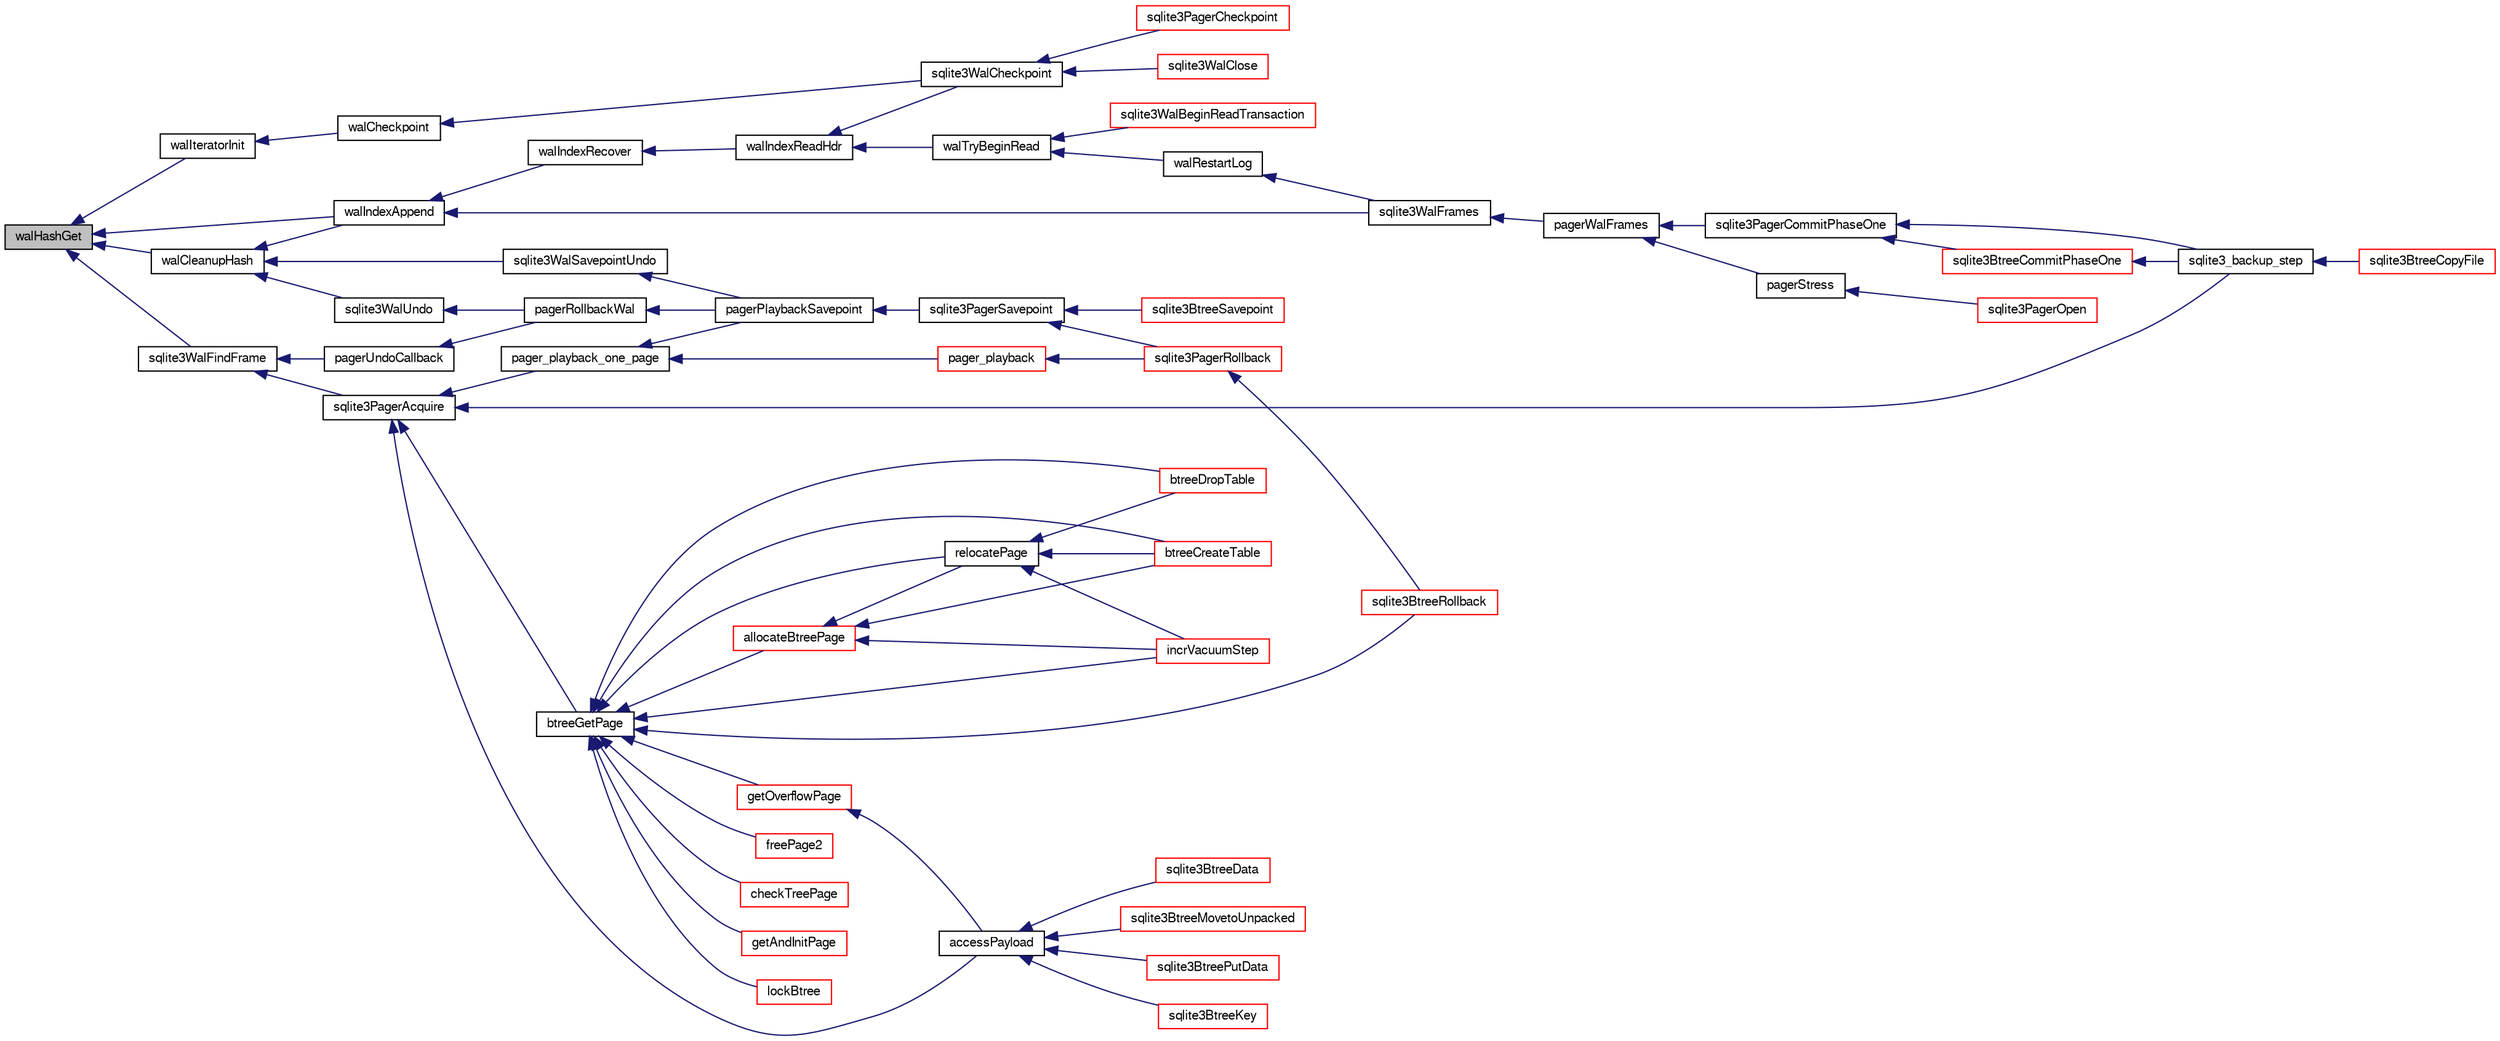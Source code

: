 digraph "walHashGet"
{
  edge [fontname="FreeSans",fontsize="10",labelfontname="FreeSans",labelfontsize="10"];
  node [fontname="FreeSans",fontsize="10",shape=record];
  rankdir="LR";
  Node895827 [label="walHashGet",height=0.2,width=0.4,color="black", fillcolor="grey75", style="filled", fontcolor="black"];
  Node895827 -> Node895828 [dir="back",color="midnightblue",fontsize="10",style="solid",fontname="FreeSans"];
  Node895828 [label="walCleanupHash",height=0.2,width=0.4,color="black", fillcolor="white", style="filled",URL="$sqlite3_8c.html#acb07b8b7a082b5b17a0cd10bc324cc94"];
  Node895828 -> Node895829 [dir="back",color="midnightblue",fontsize="10",style="solid",fontname="FreeSans"];
  Node895829 [label="walIndexAppend",height=0.2,width=0.4,color="black", fillcolor="white", style="filled",URL="$sqlite3_8c.html#a610585027d507a9b1c4a3d83bf01f517"];
  Node895829 -> Node895830 [dir="back",color="midnightblue",fontsize="10",style="solid",fontname="FreeSans"];
  Node895830 [label="walIndexRecover",height=0.2,width=0.4,color="black", fillcolor="white", style="filled",URL="$sqlite3_8c.html#ab4ee99f3710323acbeb6c495dd18d205"];
  Node895830 -> Node895831 [dir="back",color="midnightblue",fontsize="10",style="solid",fontname="FreeSans"];
  Node895831 [label="walIndexReadHdr",height=0.2,width=0.4,color="black", fillcolor="white", style="filled",URL="$sqlite3_8c.html#a66529e9c71a2bef92c4eb34bdd3a72a2"];
  Node895831 -> Node895832 [dir="back",color="midnightblue",fontsize="10",style="solid",fontname="FreeSans"];
  Node895832 [label="walTryBeginRead",height=0.2,width=0.4,color="black", fillcolor="white", style="filled",URL="$sqlite3_8c.html#a7145b08b2ade973da4b1f5882e2fa21f"];
  Node895832 -> Node895833 [dir="back",color="midnightblue",fontsize="10",style="solid",fontname="FreeSans"];
  Node895833 [label="sqlite3WalBeginReadTransaction",height=0.2,width=0.4,color="red", fillcolor="white", style="filled",URL="$sqlite3_8c.html#a4a23329d9a3206642b307e6d22635f95"];
  Node895832 -> Node896101 [dir="back",color="midnightblue",fontsize="10",style="solid",fontname="FreeSans"];
  Node896101 [label="walRestartLog",height=0.2,width=0.4,color="black", fillcolor="white", style="filled",URL="$sqlite3_8c.html#a12a2a8718a33ce32fc99f83239a4d491"];
  Node896101 -> Node896102 [dir="back",color="midnightblue",fontsize="10",style="solid",fontname="FreeSans"];
  Node896102 [label="sqlite3WalFrames",height=0.2,width=0.4,color="black", fillcolor="white", style="filled",URL="$sqlite3_8c.html#af9606aac275558d3b96c83b2bff2d717"];
  Node896102 -> Node896103 [dir="back",color="midnightblue",fontsize="10",style="solid",fontname="FreeSans"];
  Node896103 [label="pagerWalFrames",height=0.2,width=0.4,color="black", fillcolor="white", style="filled",URL="$sqlite3_8c.html#a1675dba6bfeb50d8aa8a0509103fd004"];
  Node896103 -> Node896104 [dir="back",color="midnightblue",fontsize="10",style="solid",fontname="FreeSans"];
  Node896104 [label="pagerStress",height=0.2,width=0.4,color="black", fillcolor="white", style="filled",URL="$sqlite3_8c.html#abb21a3a371038e9e3e69af0f21a1b386"];
  Node896104 -> Node896105 [dir="back",color="midnightblue",fontsize="10",style="solid",fontname="FreeSans"];
  Node896105 [label="sqlite3PagerOpen",height=0.2,width=0.4,color="red", fillcolor="white", style="filled",URL="$sqlite3_8c.html#a5b4a74e8a1754922c482b7af19b30611"];
  Node896103 -> Node896112 [dir="back",color="midnightblue",fontsize="10",style="solid",fontname="FreeSans"];
  Node896112 [label="sqlite3PagerCommitPhaseOne",height=0.2,width=0.4,color="black", fillcolor="white", style="filled",URL="$sqlite3_8c.html#a2baf986bff9120486e9acc5951494ea7"];
  Node896112 -> Node896113 [dir="back",color="midnightblue",fontsize="10",style="solid",fontname="FreeSans"];
  Node896113 [label="sqlite3BtreeCommitPhaseOne",height=0.2,width=0.4,color="red", fillcolor="white", style="filled",URL="$sqlite3_8c.html#ae266cba101e64ad99a166f237532e262"];
  Node896113 -> Node896050 [dir="back",color="midnightblue",fontsize="10",style="solid",fontname="FreeSans"];
  Node896050 [label="sqlite3_backup_step",height=0.2,width=0.4,color="black", fillcolor="white", style="filled",URL="$sqlite3_8h.html#a1699b75e98d082eebc465a9e64c35269"];
  Node896050 -> Node896051 [dir="back",color="midnightblue",fontsize="10",style="solid",fontname="FreeSans"];
  Node896051 [label="sqlite3BtreeCopyFile",height=0.2,width=0.4,color="red", fillcolor="white", style="filled",URL="$sqlite3_8c.html#a4d9e19a79f0d5c1dfcef0bd137ae83f9"];
  Node896112 -> Node896050 [dir="back",color="midnightblue",fontsize="10",style="solid",fontname="FreeSans"];
  Node895831 -> Node896116 [dir="back",color="midnightblue",fontsize="10",style="solid",fontname="FreeSans"];
  Node896116 [label="sqlite3WalCheckpoint",height=0.2,width=0.4,color="black", fillcolor="white", style="filled",URL="$sqlite3_8c.html#a58bec6523fa854142169cdff1fbb8e5f"];
  Node896116 -> Node896117 [dir="back",color="midnightblue",fontsize="10",style="solid",fontname="FreeSans"];
  Node896117 [label="sqlite3PagerCheckpoint",height=0.2,width=0.4,color="red", fillcolor="white", style="filled",URL="$sqlite3_8c.html#a51b879bda409240901c1443161246045"];
  Node896116 -> Node896124 [dir="back",color="midnightblue",fontsize="10",style="solid",fontname="FreeSans"];
  Node896124 [label="sqlite3WalClose",height=0.2,width=0.4,color="red", fillcolor="white", style="filled",URL="$sqlite3_8c.html#abfd7d36ec6ea41ecb2717dd4c6b0571e"];
  Node895829 -> Node896102 [dir="back",color="midnightblue",fontsize="10",style="solid",fontname="FreeSans"];
  Node895828 -> Node896132 [dir="back",color="midnightblue",fontsize="10",style="solid",fontname="FreeSans"];
  Node896132 [label="sqlite3WalUndo",height=0.2,width=0.4,color="black", fillcolor="white", style="filled",URL="$sqlite3_8c.html#a9a106da99e04f3c34f90e9ca15678953"];
  Node896132 -> Node896133 [dir="back",color="midnightblue",fontsize="10",style="solid",fontname="FreeSans"];
  Node896133 [label="pagerRollbackWal",height=0.2,width=0.4,color="black", fillcolor="white", style="filled",URL="$sqlite3_8c.html#a80911cae8e3a137646b54d4e3e52147b"];
  Node896133 -> Node896134 [dir="back",color="midnightblue",fontsize="10",style="solid",fontname="FreeSans"];
  Node896134 [label="pagerPlaybackSavepoint",height=0.2,width=0.4,color="black", fillcolor="white", style="filled",URL="$sqlite3_8c.html#aedf76c3b6661c4244cc3e2c5464fd12e"];
  Node896134 -> Node896135 [dir="back",color="midnightblue",fontsize="10",style="solid",fontname="FreeSans"];
  Node896135 [label="sqlite3PagerSavepoint",height=0.2,width=0.4,color="black", fillcolor="white", style="filled",URL="$sqlite3_8c.html#a8b5f1920b6a8b564a47e243868f2c8d4"];
  Node896135 -> Node896136 [dir="back",color="midnightblue",fontsize="10",style="solid",fontname="FreeSans"];
  Node896136 [label="sqlite3PagerRollback",height=0.2,width=0.4,color="red", fillcolor="white", style="filled",URL="$sqlite3_8c.html#afdd2ecbb97b7a716892ff6bd10c7dfd0"];
  Node896136 -> Node896178 [dir="back",color="midnightblue",fontsize="10",style="solid",fontname="FreeSans"];
  Node896178 [label="sqlite3BtreeRollback",height=0.2,width=0.4,color="red", fillcolor="white", style="filled",URL="$sqlite3_8c.html#a317473acdafdd688385c8954f09de186"];
  Node896135 -> Node896222 [dir="back",color="midnightblue",fontsize="10",style="solid",fontname="FreeSans"];
  Node896222 [label="sqlite3BtreeSavepoint",height=0.2,width=0.4,color="red", fillcolor="white", style="filled",URL="$sqlite3_8c.html#a4580edf7e5192abf64317a3931972115"];
  Node895828 -> Node896234 [dir="back",color="midnightblue",fontsize="10",style="solid",fontname="FreeSans"];
  Node896234 [label="sqlite3WalSavepointUndo",height=0.2,width=0.4,color="black", fillcolor="white", style="filled",URL="$sqlite3_8c.html#acadd357868ee08e816276be2170e0904"];
  Node896234 -> Node896134 [dir="back",color="midnightblue",fontsize="10",style="solid",fontname="FreeSans"];
  Node895827 -> Node895829 [dir="back",color="midnightblue",fontsize="10",style="solid",fontname="FreeSans"];
  Node895827 -> Node896235 [dir="back",color="midnightblue",fontsize="10",style="solid",fontname="FreeSans"];
  Node896235 [label="walIteratorInit",height=0.2,width=0.4,color="black", fillcolor="white", style="filled",URL="$sqlite3_8c.html#af32190641053b9108a09fac6ff0ad652"];
  Node896235 -> Node896236 [dir="back",color="midnightblue",fontsize="10",style="solid",fontname="FreeSans"];
  Node896236 [label="walCheckpoint",height=0.2,width=0.4,color="black", fillcolor="white", style="filled",URL="$sqlite3_8c.html#ab5245070ab67db40291c71c4991aa317"];
  Node896236 -> Node896116 [dir="back",color="midnightblue",fontsize="10",style="solid",fontname="FreeSans"];
  Node895827 -> Node896237 [dir="back",color="midnightblue",fontsize="10",style="solid",fontname="FreeSans"];
  Node896237 [label="sqlite3WalFindFrame",height=0.2,width=0.4,color="black", fillcolor="white", style="filled",URL="$sqlite3_8c.html#a70d73def3adcc264f500a63178742708"];
  Node896237 -> Node896203 [dir="back",color="midnightblue",fontsize="10",style="solid",fontname="FreeSans"];
  Node896203 [label="pagerUndoCallback",height=0.2,width=0.4,color="black", fillcolor="white", style="filled",URL="$sqlite3_8c.html#aca578b7eaed97dbbc2219eb67e1de24f"];
  Node896203 -> Node896133 [dir="back",color="midnightblue",fontsize="10",style="solid",fontname="FreeSans"];
  Node896237 -> Node896139 [dir="back",color="midnightblue",fontsize="10",style="solid",fontname="FreeSans"];
  Node896139 [label="sqlite3PagerAcquire",height=0.2,width=0.4,color="black", fillcolor="white", style="filled",URL="$sqlite3_8c.html#a22a53daafd2bd778cda390312651f994"];
  Node896139 -> Node896140 [dir="back",color="midnightblue",fontsize="10",style="solid",fontname="FreeSans"];
  Node896140 [label="pager_playback_one_page",height=0.2,width=0.4,color="black", fillcolor="white", style="filled",URL="$sqlite3_8c.html#adfca1dee9939482792fe2b4ed982d00e"];
  Node896140 -> Node896141 [dir="back",color="midnightblue",fontsize="10",style="solid",fontname="FreeSans"];
  Node896141 [label="pager_playback",height=0.2,width=0.4,color="red", fillcolor="white", style="filled",URL="$sqlite3_8c.html#a9d9a750a9fc76eb4b668c8a16b164a65"];
  Node896141 -> Node896136 [dir="back",color="midnightblue",fontsize="10",style="solid",fontname="FreeSans"];
  Node896140 -> Node896134 [dir="back",color="midnightblue",fontsize="10",style="solid",fontname="FreeSans"];
  Node896139 -> Node896142 [dir="back",color="midnightblue",fontsize="10",style="solid",fontname="FreeSans"];
  Node896142 [label="btreeGetPage",height=0.2,width=0.4,color="black", fillcolor="white", style="filled",URL="$sqlite3_8c.html#ac59679e30ceb0190614fbd19a7feb6de"];
  Node896142 -> Node896143 [dir="back",color="midnightblue",fontsize="10",style="solid",fontname="FreeSans"];
  Node896143 [label="getAndInitPage",height=0.2,width=0.4,color="red", fillcolor="white", style="filled",URL="$sqlite3_8c.html#ae85122d12808231a8d58459440a405ab"];
  Node896142 -> Node896098 [dir="back",color="midnightblue",fontsize="10",style="solid",fontname="FreeSans"];
  Node896098 [label="lockBtree",height=0.2,width=0.4,color="red", fillcolor="white", style="filled",URL="$sqlite3_8c.html#a5b808194d3178be15705a420265cee9d"];
  Node896142 -> Node896172 [dir="back",color="midnightblue",fontsize="10",style="solid",fontname="FreeSans"];
  Node896172 [label="relocatePage",height=0.2,width=0.4,color="black", fillcolor="white", style="filled",URL="$sqlite3_8c.html#af8fb5934ff87b02845c89350c57fd2bc"];
  Node896172 -> Node896173 [dir="back",color="midnightblue",fontsize="10",style="solid",fontname="FreeSans"];
  Node896173 [label="incrVacuumStep",height=0.2,width=0.4,color="red", fillcolor="white", style="filled",URL="$sqlite3_8c.html#a68a85130a567f1700dc0907ec9227892"];
  Node896172 -> Node896176 [dir="back",color="midnightblue",fontsize="10",style="solid",fontname="FreeSans"];
  Node896176 [label="btreeCreateTable",height=0.2,width=0.4,color="red", fillcolor="white", style="filled",URL="$sqlite3_8c.html#a48e09eaac366a6b585edd02553872954"];
  Node896172 -> Node896170 [dir="back",color="midnightblue",fontsize="10",style="solid",fontname="FreeSans"];
  Node896170 [label="btreeDropTable",height=0.2,width=0.4,color="red", fillcolor="white", style="filled",URL="$sqlite3_8c.html#abba4061ea34842db278e91f537d2c2ff"];
  Node896142 -> Node896173 [dir="back",color="midnightblue",fontsize="10",style="solid",fontname="FreeSans"];
  Node896142 -> Node896178 [dir="back",color="midnightblue",fontsize="10",style="solid",fontname="FreeSans"];
  Node896142 -> Node896179 [dir="back",color="midnightblue",fontsize="10",style="solid",fontname="FreeSans"];
  Node896179 [label="getOverflowPage",height=0.2,width=0.4,color="red", fillcolor="white", style="filled",URL="$sqlite3_8c.html#af907f898e049d621e2c9dc1ed1d63cf4"];
  Node896179 -> Node896180 [dir="back",color="midnightblue",fontsize="10",style="solid",fontname="FreeSans"];
  Node896180 [label="accessPayload",height=0.2,width=0.4,color="black", fillcolor="white", style="filled",URL="$sqlite3_8c.html#acf70e6d3cb6afd54d677b3dffb6959d2"];
  Node896180 -> Node896181 [dir="back",color="midnightblue",fontsize="10",style="solid",fontname="FreeSans"];
  Node896181 [label="sqlite3BtreeKey",height=0.2,width=0.4,color="red", fillcolor="white", style="filled",URL="$sqlite3_8c.html#ac2d5b22a7aae9c57b8a4ef7be643c1cd"];
  Node896180 -> Node896189 [dir="back",color="midnightblue",fontsize="10",style="solid",fontname="FreeSans"];
  Node896189 [label="sqlite3BtreeData",height=0.2,width=0.4,color="red", fillcolor="white", style="filled",URL="$sqlite3_8c.html#a1790f0a3e62aea4361ab60996272a78c"];
  Node896180 -> Node896148 [dir="back",color="midnightblue",fontsize="10",style="solid",fontname="FreeSans"];
  Node896148 [label="sqlite3BtreeMovetoUnpacked",height=0.2,width=0.4,color="red", fillcolor="white", style="filled",URL="$sqlite3_8c.html#a6d0b5aed55d5e85a0a6bfcae169fe579"];
  Node896180 -> Node896185 [dir="back",color="midnightblue",fontsize="10",style="solid",fontname="FreeSans"];
  Node896185 [label="sqlite3BtreePutData",height=0.2,width=0.4,color="red", fillcolor="white", style="filled",URL="$sqlite3_8c.html#a3de4f8662e8ea70d283bd57db1152a4c"];
  Node896142 -> Node896191 [dir="back",color="midnightblue",fontsize="10",style="solid",fontname="FreeSans"];
  Node896191 [label="allocateBtreePage",height=0.2,width=0.4,color="red", fillcolor="white", style="filled",URL="$sqlite3_8c.html#ae84ce1103eabfe9455a6a59e6cec4a33"];
  Node896191 -> Node896172 [dir="back",color="midnightblue",fontsize="10",style="solid",fontname="FreeSans"];
  Node896191 -> Node896173 [dir="back",color="midnightblue",fontsize="10",style="solid",fontname="FreeSans"];
  Node896191 -> Node896176 [dir="back",color="midnightblue",fontsize="10",style="solid",fontname="FreeSans"];
  Node896142 -> Node896195 [dir="back",color="midnightblue",fontsize="10",style="solid",fontname="FreeSans"];
  Node896195 [label="freePage2",height=0.2,width=0.4,color="red", fillcolor="white", style="filled",URL="$sqlite3_8c.html#a625a2c2bdaf95cdb3a7cb945201f7efb"];
  Node896142 -> Node896176 [dir="back",color="midnightblue",fontsize="10",style="solid",fontname="FreeSans"];
  Node896142 -> Node896170 [dir="back",color="midnightblue",fontsize="10",style="solid",fontname="FreeSans"];
  Node896142 -> Node896197 [dir="back",color="midnightblue",fontsize="10",style="solid",fontname="FreeSans"];
  Node896197 [label="checkTreePage",height=0.2,width=0.4,color="red", fillcolor="white", style="filled",URL="$sqlite3_8c.html#a0bdac89d12e5ac328d260ae8259777b2"];
  Node896139 -> Node896180 [dir="back",color="midnightblue",fontsize="10",style="solid",fontname="FreeSans"];
  Node896139 -> Node896050 [dir="back",color="midnightblue",fontsize="10",style="solid",fontname="FreeSans"];
}

